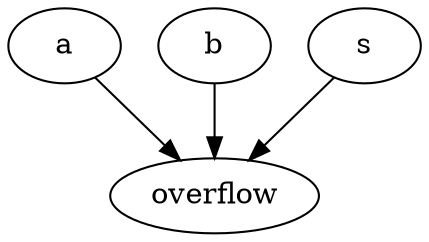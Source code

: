 strict digraph "" {
	a	[complexity=5,
		importance=0.636363488065,
		rank=0.127272697613];
	overflow	[complexity=0,
		importance=0.454545232098,
		rank=0.0];
	a -> overflow;
	b	[complexity=5,
		importance=0.636363488065,
		rank=0.127272697613];
	b -> overflow;
	s	[complexity=5,
		importance=0.636363488065,
		rank=0.127272697613];
	s -> overflow;
}
